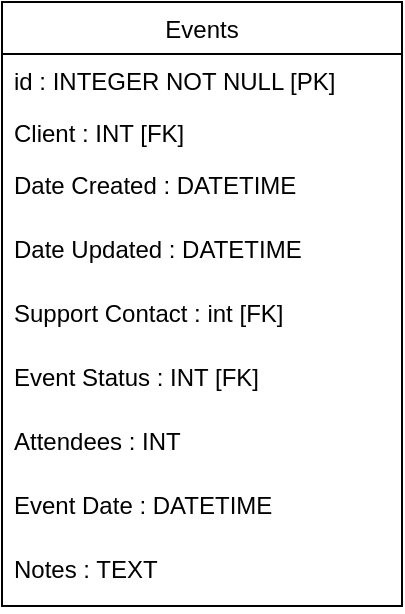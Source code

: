 <mxfile version="20.3.0" type="github">
  <diagram name="Page-1" id="e7e014a7-5840-1c2e-5031-d8a46d1fe8dd">
    <mxGraphModel dx="1422" dy="780" grid="1" gridSize="10" guides="1" tooltips="1" connect="1" arrows="1" fold="1" page="1" pageScale="1" pageWidth="1169" pageHeight="826" background="none" math="0" shadow="0">
      <root>
        <mxCell id="0" />
        <mxCell id="1" parent="0" />
        <mxCell id="pzetBezUOaXZdso2DsOu-49" value="Events" style="swimlane;fontStyle=0;childLayout=stackLayout;horizontal=1;startSize=26;fillColor=none;horizontalStack=0;resizeParent=1;resizeParentMax=0;resizeLast=0;collapsible=1;marginBottom=0;direction=east;" vertex="1" parent="1">
          <mxGeometry x="470" y="260" width="200" height="302" as="geometry">
            <mxRectangle x="410" y="230" width="80" height="30" as="alternateBounds" />
          </mxGeometry>
        </mxCell>
        <mxCell id="pzetBezUOaXZdso2DsOu-50" value="id : INTEGER NOT NULL [PK]" style="text;strokeColor=none;fillColor=none;align=left;verticalAlign=top;spacingLeft=4;spacingRight=4;overflow=hidden;rotatable=0;points=[[0,0.5],[1,0.5]];portConstraint=eastwest;" vertex="1" parent="pzetBezUOaXZdso2DsOu-49">
          <mxGeometry y="26" width="200" height="26" as="geometry" />
        </mxCell>
        <mxCell id="pzetBezUOaXZdso2DsOu-51" value="Client : INT [FK]" style="text;strokeColor=none;fillColor=none;align=left;verticalAlign=top;spacingLeft=4;spacingRight=4;overflow=hidden;rotatable=0;points=[[0,0.5],[1,0.5]];portConstraint=eastwest;" vertex="1" parent="pzetBezUOaXZdso2DsOu-49">
          <mxGeometry y="52" width="200" height="26" as="geometry" />
        </mxCell>
        <mxCell id="pzetBezUOaXZdso2DsOu-59" value="Date Created : DATETIME" style="text;strokeColor=none;fillColor=none;align=left;verticalAlign=top;spacingLeft=4;spacingRight=4;overflow=hidden;rotatable=0;points=[[0,0.5],[1,0.5]];portConstraint=eastwest;" vertex="1" parent="pzetBezUOaXZdso2DsOu-49">
          <mxGeometry y="78" width="200" height="32" as="geometry" />
        </mxCell>
        <mxCell id="pzetBezUOaXZdso2DsOu-55" value="Date Updated : DATETIME" style="text;strokeColor=none;fillColor=none;align=left;verticalAlign=top;spacingLeft=4;spacingRight=4;overflow=hidden;rotatable=0;points=[[0,0.5],[1,0.5]];portConstraint=eastwest;" vertex="1" parent="pzetBezUOaXZdso2DsOu-49">
          <mxGeometry y="110" width="200" height="32" as="geometry" />
        </mxCell>
        <mxCell id="pzetBezUOaXZdso2DsOu-57" value="Support Contact : int [FK]" style="text;strokeColor=none;fillColor=none;align=left;verticalAlign=top;spacingLeft=4;spacingRight=4;overflow=hidden;rotatable=0;points=[[0,0.5],[1,0.5]];portConstraint=eastwest;" vertex="1" parent="pzetBezUOaXZdso2DsOu-49">
          <mxGeometry y="142" width="200" height="32" as="geometry" />
        </mxCell>
        <mxCell id="pzetBezUOaXZdso2DsOu-61" value="Event Status : INT [FK]" style="text;strokeColor=none;fillColor=none;align=left;verticalAlign=top;spacingLeft=4;spacingRight=4;overflow=hidden;rotatable=0;points=[[0,0.5],[1,0.5]];portConstraint=eastwest;" vertex="1" parent="pzetBezUOaXZdso2DsOu-49">
          <mxGeometry y="174" width="200" height="32" as="geometry" />
        </mxCell>
        <mxCell id="pzetBezUOaXZdso2DsOu-60" value="Attendees : INT" style="text;strokeColor=none;fillColor=none;align=left;verticalAlign=top;spacingLeft=4;spacingRight=4;overflow=hidden;rotatable=0;points=[[0,0.5],[1,0.5]];portConstraint=eastwest;" vertex="1" parent="pzetBezUOaXZdso2DsOu-49">
          <mxGeometry y="206" width="200" height="32" as="geometry" />
        </mxCell>
        <mxCell id="pzetBezUOaXZdso2DsOu-63" value="Event Date : DATETIME" style="text;strokeColor=none;fillColor=none;align=left;verticalAlign=top;spacingLeft=4;spacingRight=4;overflow=hidden;rotatable=0;points=[[0,0.5],[1,0.5]];portConstraint=eastwest;" vertex="1" parent="pzetBezUOaXZdso2DsOu-49">
          <mxGeometry y="238" width="200" height="32" as="geometry" />
        </mxCell>
        <mxCell id="pzetBezUOaXZdso2DsOu-62" value="Notes : TEXT" style="text;strokeColor=none;fillColor=none;align=left;verticalAlign=top;spacingLeft=4;spacingRight=4;overflow=hidden;rotatable=0;points=[[0,0.5],[1,0.5]];portConstraint=eastwest;" vertex="1" parent="pzetBezUOaXZdso2DsOu-49">
          <mxGeometry y="270" width="200" height="32" as="geometry" />
        </mxCell>
      </root>
    </mxGraphModel>
  </diagram>
</mxfile>
